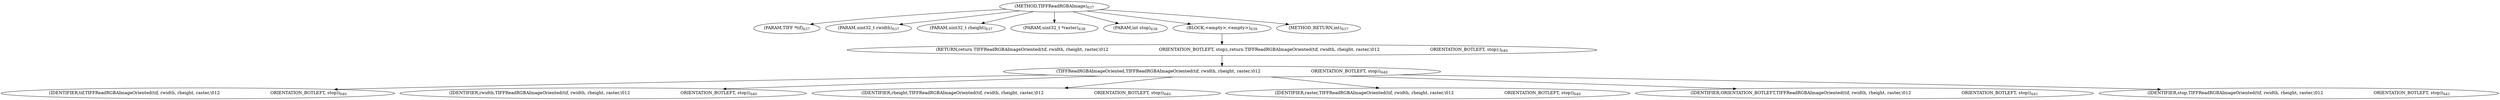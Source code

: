 digraph "TIFFReadRGBAImage" {  
"46922" [label = <(METHOD,TIFFReadRGBAImage)<SUB>637</SUB>> ]
"46923" [label = <(PARAM,TIFF *tif)<SUB>637</SUB>> ]
"46924" [label = <(PARAM,uint32_t rwidth)<SUB>637</SUB>> ]
"46925" [label = <(PARAM,uint32_t rheight)<SUB>637</SUB>> ]
"46926" [label = <(PARAM,uint32_t *raster)<SUB>638</SUB>> ]
"46927" [label = <(PARAM,int stop)<SUB>638</SUB>> ]
"46928" [label = <(BLOCK,&lt;empty&gt;,&lt;empty&gt;)<SUB>639</SUB>> ]
"46929" [label = <(RETURN,return TIFFReadRGBAImageOriented(tif, rwidth, rheight, raster,\012                                     ORIENTATION_BOTLEFT, stop);,return TIFFReadRGBAImageOriented(tif, rwidth, rheight, raster,\012                                     ORIENTATION_BOTLEFT, stop);)<SUB>640</SUB>> ]
"46930" [label = <(TIFFReadRGBAImageOriented,TIFFReadRGBAImageOriented(tif, rwidth, rheight, raster,\012                                     ORIENTATION_BOTLEFT, stop))<SUB>640</SUB>> ]
"46931" [label = <(IDENTIFIER,tif,TIFFReadRGBAImageOriented(tif, rwidth, rheight, raster,\012                                     ORIENTATION_BOTLEFT, stop))<SUB>640</SUB>> ]
"46932" [label = <(IDENTIFIER,rwidth,TIFFReadRGBAImageOriented(tif, rwidth, rheight, raster,\012                                     ORIENTATION_BOTLEFT, stop))<SUB>640</SUB>> ]
"46933" [label = <(IDENTIFIER,rheight,TIFFReadRGBAImageOriented(tif, rwidth, rheight, raster,\012                                     ORIENTATION_BOTLEFT, stop))<SUB>640</SUB>> ]
"46934" [label = <(IDENTIFIER,raster,TIFFReadRGBAImageOriented(tif, rwidth, rheight, raster,\012                                     ORIENTATION_BOTLEFT, stop))<SUB>640</SUB>> ]
"46935" [label = <(IDENTIFIER,ORIENTATION_BOTLEFT,TIFFReadRGBAImageOriented(tif, rwidth, rheight, raster,\012                                     ORIENTATION_BOTLEFT, stop))<SUB>641</SUB>> ]
"46936" [label = <(IDENTIFIER,stop,TIFFReadRGBAImageOriented(tif, rwidth, rheight, raster,\012                                     ORIENTATION_BOTLEFT, stop))<SUB>641</SUB>> ]
"46937" [label = <(METHOD_RETURN,int)<SUB>637</SUB>> ]
  "46922" -> "46923" 
  "46922" -> "46924" 
  "46922" -> "46925" 
  "46922" -> "46926" 
  "46922" -> "46927" 
  "46922" -> "46928" 
  "46922" -> "46937" 
  "46928" -> "46929" 
  "46929" -> "46930" 
  "46930" -> "46931" 
  "46930" -> "46932" 
  "46930" -> "46933" 
  "46930" -> "46934" 
  "46930" -> "46935" 
  "46930" -> "46936" 
}
